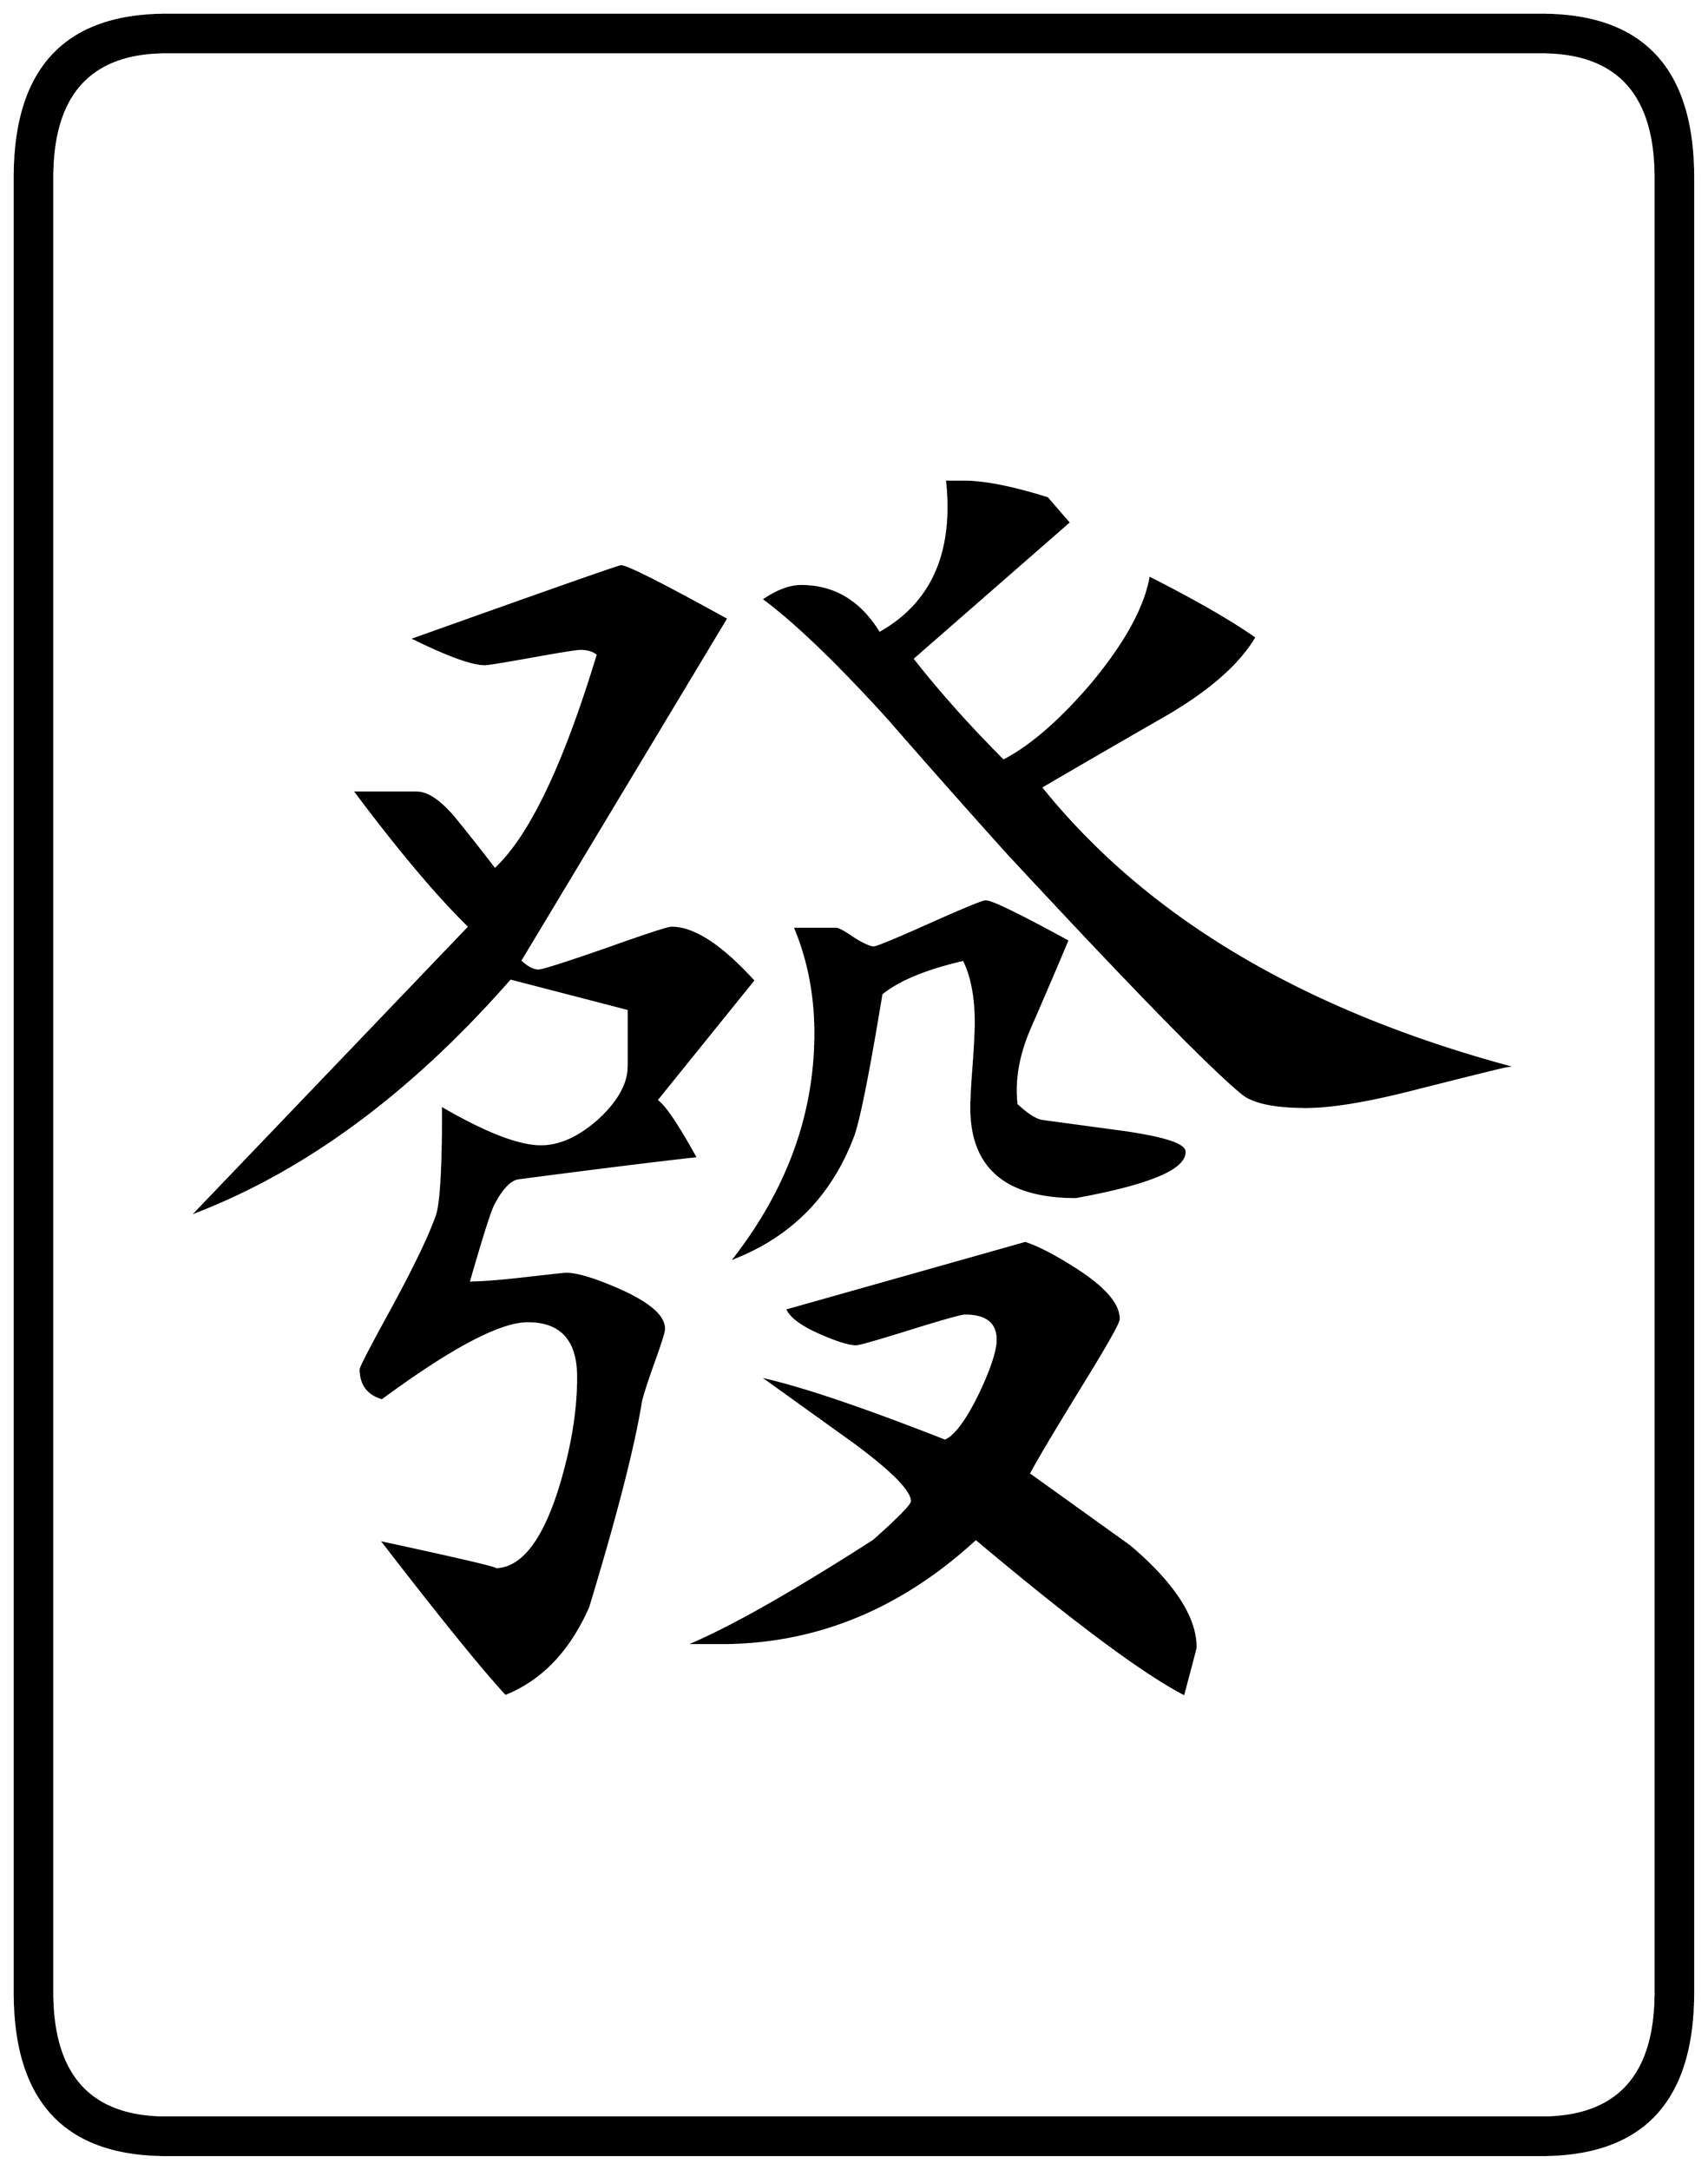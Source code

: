 


\begin{tikzpicture}[y=0.80pt, x=0.80pt, yscale=-1.0, xscale=1.0, inner sep=0pt, outer sep=0pt]
\begin{scope}[shift={(100.0,1706.0)},nonzero rule]
  \path[draw=.,fill=.,line width=1.600pt] (1578.0,244.0) .. controls
    (1578.0,342.667) and (1532.0,392.0) .. (1440.0,392.0) --
    (188.0,392.0) .. controls (96.0,392.0) and (50.0,342.667) ..
    (50.0,244.0) -- (50.0,-1408.0) .. controls (50.0,-1506.667)
    and (96.0,-1556.0) .. (188.0,-1556.0) -- (1440.0,-1556.0) ..
    controls (1532.0,-1556.0) and (1578.0,-1506.667) ..
    (1578.0,-1408.0) -- (1578.0,244.0) -- cycle(1544.0,244.0) --
    (1544.0,-1408.0) .. controls (1544.0,-1484.0) and
    (1509.333,-1522.0) .. (1440.0,-1522.0) -- (188.0,-1522.0) ..
    controls (118.667,-1522.0) and (84.0,-1484.0) ..
    (84.0,-1408.0) -- (84.0,244.0) .. controls (84.0,320.0) and
    (118.667,358.0) .. (188.0,358.0) -- (1440.0,358.0) .. controls
    (1509.333,358.0) and (1544.0,320.0) .. (1544.0,244.0) --
    cycle(1408.0,-599.0) .. controls (1406.667,-599.0) and
    (1377.0,-591.667) .. (1319.0,-577.0) .. controls
    (1279.0,-567.0) and (1248.0,-562.0) .. (1226.0,-562.0) ..
    controls (1197.333,-562.0) and (1178.0,-566.0) ..
    (1168.0,-574.0) .. controls (1139.333,-597.333) and
    (1068.333,-670.0) .. (955.0,-792.0) .. controls (918.333,-832.667)
    and (882.0,-873.667) .. (846.0,-915.0) .. controls
    (800.0,-965.667) and (762.333,-1002.0) .. (733.0,-1024.0) ..
    controls (745.0,-1032.0) and (756.0,-1036.0) ..
    (766.0,-1036.0) .. controls (796.0,-1036.0) and
    (819.667,-1021.667) .. (837.0,-993.0) .. controls
    (885.0,-1019.667) and (905.667,-1065.667) .. (899.0,-1131.0) --
    (914.0,-1131.0) .. controls (932.667,-1131.0) and
    (958.0,-1126.0) .. (990.0,-1116.0) .. controls
    (994.0,-1111.333) and (1000.333,-1104.0) .. (1009.0,-1094.0) --
    (867.0,-970.0) .. controls (891.0,-939.333) and (918.667,-908.333)
    .. (950.0,-877.0) .. controls (974.667,-889.667) and
    (1001.333,-912.667) .. (1030.0,-946.0) .. controls
    (1060.667,-982.667) and (1078.667,-1015.0) .. (1084.0,-1043.0) ..
    controls (1124.667,-1022.333) and (1156.0,-1004.333) ..
    (1178.0,-989.0) .. controls (1162.667,-963.667) and
    (1133.667,-939.0) .. (1091.0,-915.0) .. controls
    (1055.0,-894.333) and (1019.333,-873.667) .. (984.0,-853.0) ..
    controls (1078.667,-735.0) and (1220.0,-650.333) ..
    (1408.0,-599.0) -- cycle(1115.0,-521.0) .. controls
    (1115.0,-505.667) and (1082.0,-492.0) .. (1016.0,-480.0) ..
    controls (952.667,-480.0) and (921.0,-507.0) .. (921.0,-561.0)
    .. controls (921.0,-569.0) and (921.667,-581.667) ..
    (923.0,-599.0) .. controls (924.333,-617.0) and (925.0,-630.333)
    .. (925.0,-639.0) .. controls (925.0,-662.333) and
    (921.333,-681.333) .. (914.0,-696.0) .. controls (879.333,-688.0)
    and (854.333,-677.667) .. (839.0,-665.0) .. controls
    (827.0,-592.333) and (818.333,-549.0) .. (813.0,-535.0) ..
    controls (793.0,-482.333) and (757.333,-445.667) .. (706.0,-425.0)
    .. controls (754.667,-488.333) and (779.0,-556.333) ..
    (779.0,-629.0) .. controls (779.0,-663.0) and (773.0,-694.667)
    .. (761.0,-724.0) -- (798.0,-724.0) .. controls
    (800.0,-724.0) and (805.333,-721.0) .. (814.0,-715.0) ..
    controls (822.667,-709.667) and (828.667,-707.0) .. (832.0,-707.0)
    .. controls (834.667,-707.0) and (851.667,-714.0) ..
    (883.0,-728.0) .. controls (914.333,-742.0) and (931.333,-749.0)
    .. (934.0,-749.0) .. controls (939.333,-749.0) and
    (964.0,-737.0) .. (1008.0,-713.0) .. controls (997.333,-687.667)
    and (986.333,-662.0) .. (975.0,-636.0) .. controls
    (963.667,-610.667) and (959.333,-586.667) .. (962.0,-564.0) ..
    controls (972.0,-554.667) and (980.0,-549.667) .. (986.0,-549.0)
    .. controls (1010.667,-545.667) and (1035.333,-542.333) ..
    (1060.0,-539.0) .. controls (1096.667,-533.667) and
    (1115.0,-527.667) .. (1115.0,-521.0) -- cycle(1125.0,-70.0) ..
    controls (1125.0,-69.333) and (1121.333,-55.333) .. (1114.0,-28.0)
    .. controls (1076.0,-48.0) and (1013.0,-95.0) ..
    (925.0,-169.0) .. controls (856.333,-105.667) and (779.0,-74.0)
    .. (693.0,-74.0) -- (669.0,-74.0) .. controls (707.0,-90.667)
    and (761.333,-121.667) .. (832.0,-167.0) .. controls
    (855.333,-187.667) and (867.0,-199.667) .. (867.0,-203.0) ..
    controls (867.0,-213.0) and (849.333,-231.0) .. (814.0,-257.0)
    .. controls (788.0,-275.667) and (762.0,-294.333) ..
    (736.0,-313.0) .. controls (772.0,-304.333) and (825.667,-286.0)
    .. (897.0,-258.0) .. controls (906.333,-262.0) and
    (917.0,-276.333) .. (929.0,-301.0) .. controls (939.667,-323.667)
    and (945.0,-340.0) .. (945.0,-350.0) .. controls
    (945.0,-366.0) and (935.0,-374.0) .. (915.0,-374.0) ..
    controls (911.667,-374.0) and (895.0,-369.333) .. (865.0,-360.0)
    .. controls (835.0,-350.667) and (818.667,-346.0) ..
    (816.0,-346.0) .. controls (810.0,-346.0) and (800.0,-349.0)
    .. (786.0,-355.0) .. controls (768.667,-362.333) and
    (758.0,-369.667) .. (754.0,-377.0) -- (970.0,-438.0) ..
    controls (982.0,-434.0) and (997.333,-426.0) ..
    (1016.0,-414.0) .. controls (1042.0,-397.333) and
    (1055.0,-382.333) .. (1055.0,-369.0) .. controls
    (1055.0,-365.667) and (1044.333,-346.667) .. (1023.0,-312.0) ..
    controls (996.333,-268.667) and (979.667,-240.667) .. (973.0,-228.0)
    .. controls (1003.667,-206.0) and (1034.333,-184.0) ..
    (1065.0,-162.0) .. controls (1105.0,-128.0) and
    (1125.0,-97.333) .. (1125.0,-70.0) -- cycle(722.0,-677.0) --
    (634.0,-568.0) .. controls (640.667,-564.0) and (652.333,-547.0)
    .. (669.0,-517.0) .. controls (633.0,-513.0) and
    (579.333,-506.333) .. (508.0,-497.0) .. controls (500.667,-495.667)
    and (493.333,-488.0) .. (486.0,-474.0) .. controls
    (483.333,-470.0) and (475.667,-446.0) .. (463.0,-402.0) ..
    controls (474.333,-402.0) and (491.667,-403.333) .. (515.0,-406.0)
    .. controls (538.333,-408.667) and (550.667,-410.0) ..
    (552.0,-410.0) .. controls (562.0,-410.0) and (578.333,-405.0)
    .. (601.0,-395.0) .. controls (627.667,-383.0) and
    (641.0,-371.333) .. (641.0,-360.0) .. controls (641.0,-357.333)
    and (638.0,-347.667) .. (632.0,-331.0) .. controls
    (625.333,-312.333) and (621.333,-300.0) .. (620.0,-294.0) ..
    controls (613.333,-252.667) and (597.333,-190.333) .. (572.0,-107.0)
    .. controls (554.667,-67.667) and (529.667,-41.333) .. (497.0,-28.0)
    .. controls (475.0,-52.0) and (438.0,-97.667) ..
    (386.0,-165.0) .. controls (460.0,-149.0) and (493.667,-141.0)
    .. (487.0,-141.0) .. controls (511.0,-141.0) and
    (530.667,-165.333) .. (546.0,-214.0) .. controls (557.333,-250.667)
    and (563.0,-284.667) .. (563.0,-316.0) .. controls
    (563.0,-350.0) and (547.667,-367.0) .. (517.0,-367.0) ..
    controls (491.667,-367.0) and (447.333,-343.667) .. (384.0,-297.0)
    .. controls (371.333,-301.0) and (365.0,-309.667) ..
    (365.0,-323.0) .. controls (365.0,-325.0) and (374.333,-343.0)
    .. (393.0,-377.0) .. controls (413.667,-415.0) and
    (427.333,-443.333) .. (434.0,-462.0) .. controls (438.0,-472.0)
    and (440.0,-504.667) .. (440.0,-560.0) .. controls
    (479.333,-537.333) and (509.0,-526.0) .. (529.0,-526.0) ..
    controls (546.333,-526.0) and (564.0,-534.0) .. (582.0,-550.0)
    .. controls (600.0,-566.667) and (609.0,-583.0) ..
    (609.0,-599.0) -- (609.0,-651.0) -- (501.0,-679.0) ..
    controls (411.667,-577.0) and (316.667,-506.333) .. (216.0,-467.0)
    -- (464.0,-726.0) .. controls (435.333,-754.0) and
    (401.0,-794.667) .. (361.0,-848.0) -- (416.0,-848.0) ..
    controls (426.667,-848.0) and (439.333,-838.667) .. (454.0,-820.0)
    .. controls (465.333,-806.0) and (476.333,-792.0) ..
    (487.0,-778.0) .. controls (519.0,-807.333) and (550.333,-872.667)
    .. (581.0,-974.0) .. controls (577.0,-977.333) and
    (571.667,-979.0) .. (565.0,-979.0) .. controls (561.667,-979.0)
    and (547.0,-976.667) .. (521.0,-972.0) .. controls
    (495.0,-967.333) and (480.667,-965.0) .. (478.0,-965.0) ..
    controls (466.667,-965.0) and (445.333,-972.667) .. (414.0,-988.0)
    .. controls (537.333,-1032.0) and (600.0,-1054.0) ..
    (602.0,-1054.0) .. controls (607.333,-1054.0) and
    (639.0,-1038.0) .. (697.0,-1006.0) -- (510.0,-695.0) ..
    controls (516.0,-689.0) and (521.667,-686.0) .. (527.0,-686.0)
    .. controls (530.333,-686.0) and (550.333,-692.333) ..
    (587.0,-705.0) .. controls (624.333,-718.333) and (644.667,-725.0)
    .. (648.0,-725.0) .. controls (668.0,-725.0) and
    (692.667,-709.0) .. (722.0,-677.0) -- cycle;
\end{scope}

\end{tikzpicture}

